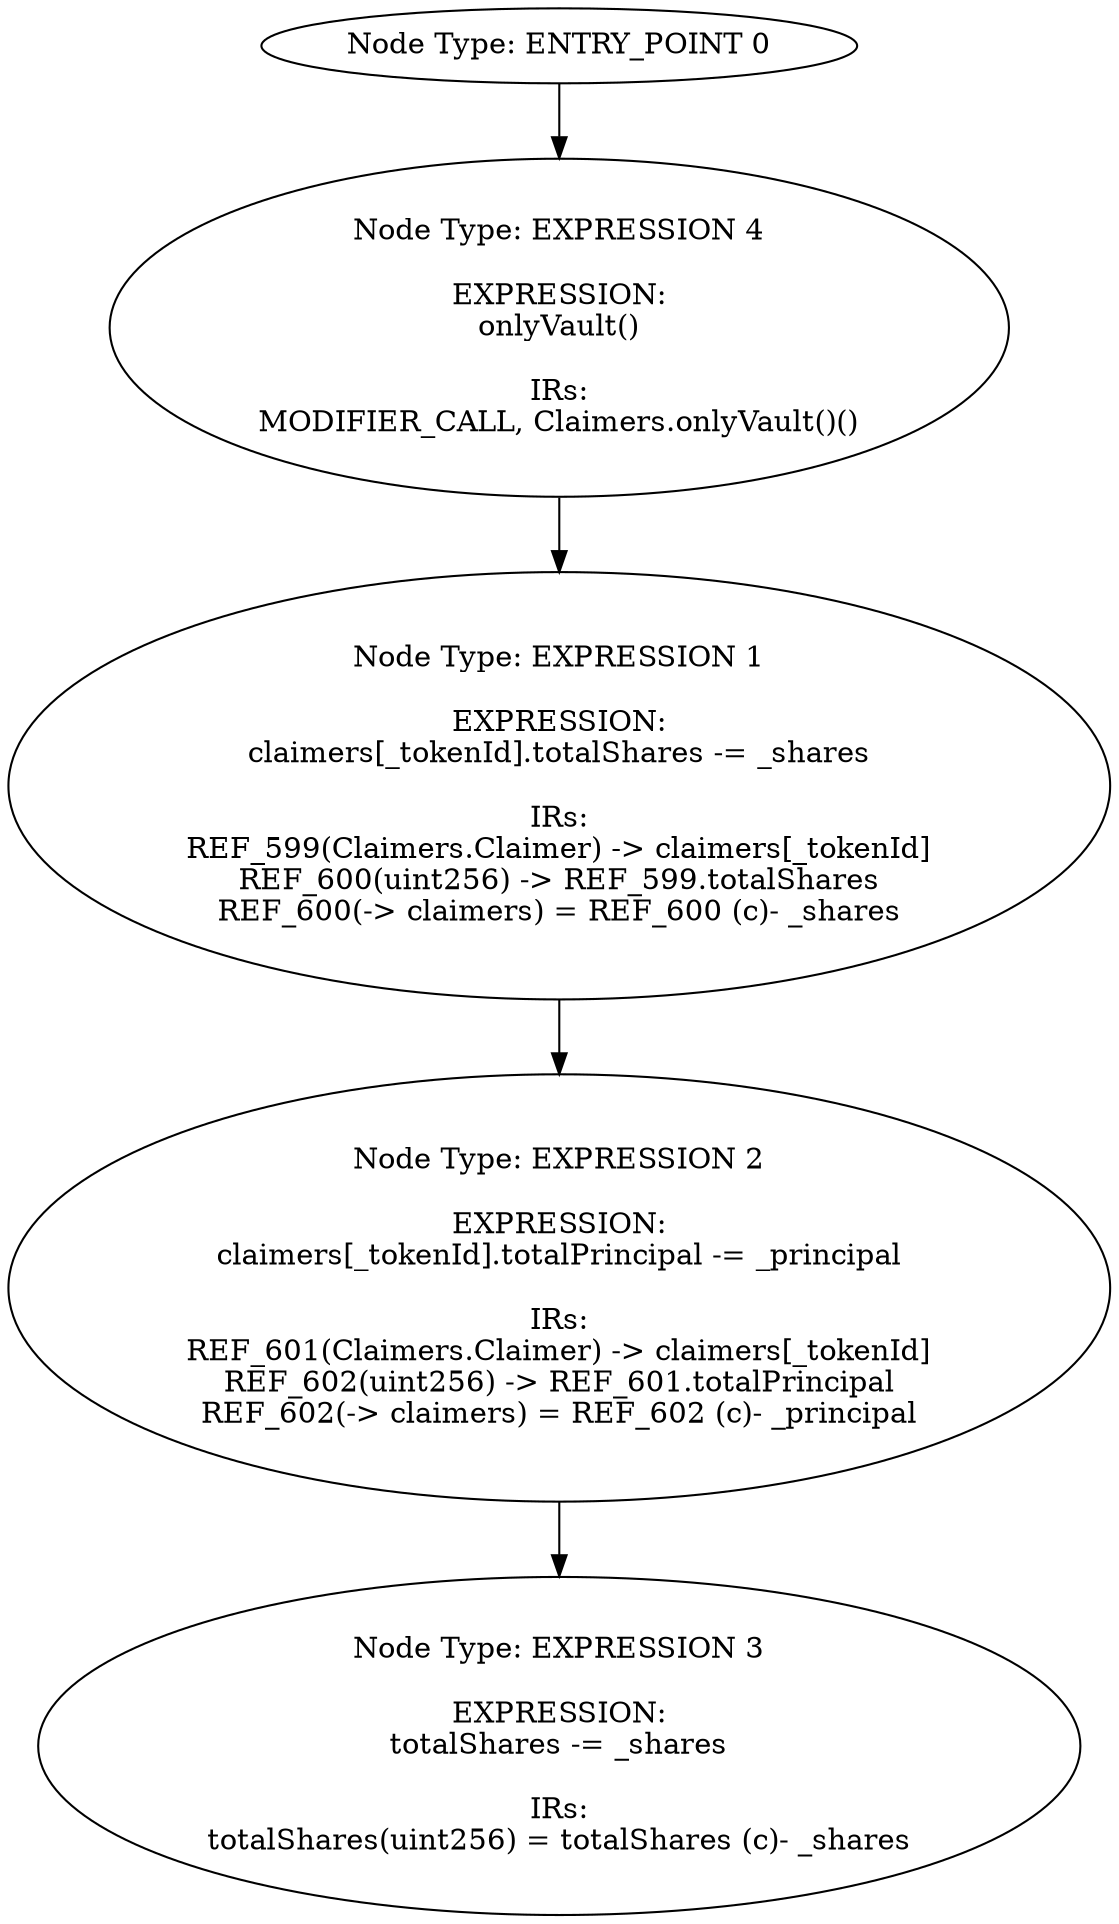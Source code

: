 digraph{
0[label="Node Type: ENTRY_POINT 0
"];
0->4;
1[label="Node Type: EXPRESSION 1

EXPRESSION:
claimers[_tokenId].totalShares -= _shares

IRs:
REF_599(Claimers.Claimer) -> claimers[_tokenId]
REF_600(uint256) -> REF_599.totalShares
REF_600(-> claimers) = REF_600 (c)- _shares"];
1->2;
2[label="Node Type: EXPRESSION 2

EXPRESSION:
claimers[_tokenId].totalPrincipal -= _principal

IRs:
REF_601(Claimers.Claimer) -> claimers[_tokenId]
REF_602(uint256) -> REF_601.totalPrincipal
REF_602(-> claimers) = REF_602 (c)- _principal"];
2->3;
3[label="Node Type: EXPRESSION 3

EXPRESSION:
totalShares -= _shares

IRs:
totalShares(uint256) = totalShares (c)- _shares"];
4[label="Node Type: EXPRESSION 4

EXPRESSION:
onlyVault()

IRs:
MODIFIER_CALL, Claimers.onlyVault()()"];
4->1;
}
